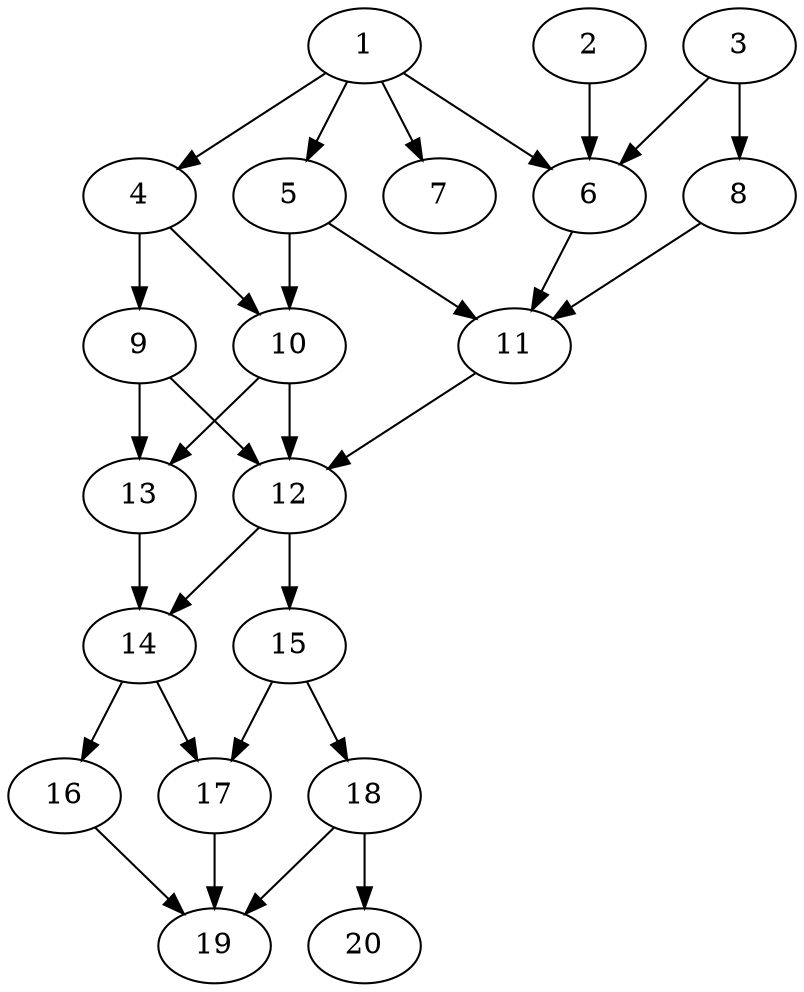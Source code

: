 // DAG automatically generated by daggen at Tue Jul 23 14:27:02 2019
// ./daggen --dot -n 20 --ccr 0.3 --fat 0.5 --regular 0.5 --density 0.7 --mindata 5242880 --maxdata 52428800 
digraph G {
  1 [size="48680960", alpha="0.08", expect_size="14604288"] 
  1 -> 4 [size ="14604288"]
  1 -> 5 [size ="14604288"]
  1 -> 6 [size ="14604288"]
  1 -> 7 [size ="14604288"]
  2 [size="120234667", alpha="0.16", expect_size="36070400"] 
  2 -> 6 [size ="36070400"]
  3 [size="77178880", alpha="0.17", expect_size="23153664"] 
  3 -> 6 [size ="23153664"]
  3 -> 8 [size ="23153664"]
  4 [size="171018240", alpha="0.02", expect_size="51305472"] 
  4 -> 9 [size ="51305472"]
  4 -> 10 [size ="51305472"]
  5 [size="101061973", alpha="0.07", expect_size="30318592"] 
  5 -> 10 [size ="30318592"]
  5 -> 11 [size ="30318592"]
  6 [size="120221013", alpha="0.04", expect_size="36066304"] 
  6 -> 11 [size ="36066304"]
  7 [size="132372480", alpha="0.18", expect_size="39711744"] 
  8 [size="55063893", alpha="0.08", expect_size="16519168"] 
  8 -> 11 [size ="16519168"]
  9 [size="98679467", alpha="0.15", expect_size="29603840"] 
  9 -> 12 [size ="29603840"]
  9 -> 13 [size ="29603840"]
  10 [size="114094080", alpha="0.03", expect_size="34228224"] 
  10 -> 12 [size ="34228224"]
  10 -> 13 [size ="34228224"]
  11 [size="49070080", alpha="0.06", expect_size="14721024"] 
  11 -> 12 [size ="14721024"]
  12 [size="109400747", alpha="0.18", expect_size="32820224"] 
  12 -> 14 [size ="32820224"]
  12 -> 15 [size ="32820224"]
  13 [size="78667093", alpha="0.16", expect_size="23600128"] 
  13 -> 14 [size ="23600128"]
  14 [size="52008960", alpha="0.12", expect_size="15602688"] 
  14 -> 16 [size ="15602688"]
  14 -> 17 [size ="15602688"]
  15 [size="66717013", alpha="0.07", expect_size="20015104"] 
  15 -> 17 [size ="20015104"]
  15 -> 18 [size ="20015104"]
  16 [size="119019520", alpha="0.17", expect_size="35705856"] 
  16 -> 19 [size ="35705856"]
  17 [size="146640213", alpha="0.13", expect_size="43992064"] 
  17 -> 19 [size ="43992064"]
  18 [size="131597653", alpha="0.03", expect_size="39479296"] 
  18 -> 19 [size ="39479296"]
  18 -> 20 [size ="39479296"]
  19 [size="38727680", alpha="0.12", expect_size="11618304"] 
  20 [size="156293120", alpha="0.04", expect_size="46887936"] 
}
